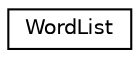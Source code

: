 digraph "Graphical Class Hierarchy"
{
  edge [fontname="Helvetica",fontsize="10",labelfontname="Helvetica",labelfontsize="10"];
  node [fontname="Helvetica",fontsize="10",shape=record];
  rankdir="LR";
  Node0 [label="WordList",height=0.2,width=0.4,color="black", fillcolor="white", style="filled",URL="$classWordList.html"];
}
